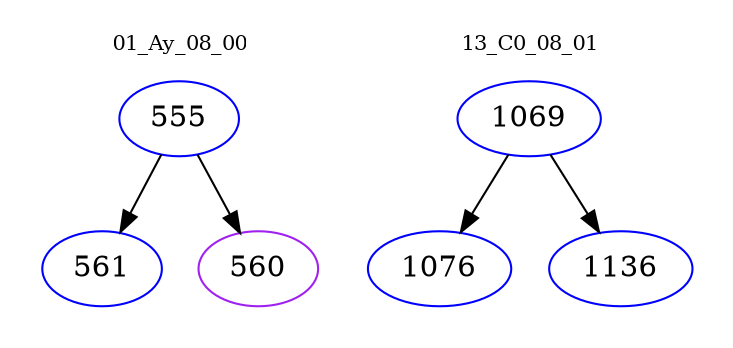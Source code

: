 digraph{
subgraph cluster_0 {
color = white
label = "01_Ay_08_00";
fontsize=10;
T0_555 [label="555", color="blue"]
T0_555 -> T0_561 [color="black"]
T0_561 [label="561", color="blue"]
T0_555 -> T0_560 [color="black"]
T0_560 [label="560", color="purple"]
}
subgraph cluster_1 {
color = white
label = "13_C0_08_01";
fontsize=10;
T1_1069 [label="1069", color="blue"]
T1_1069 -> T1_1076 [color="black"]
T1_1076 [label="1076", color="blue"]
T1_1069 -> T1_1136 [color="black"]
T1_1136 [label="1136", color="blue"]
}
}
